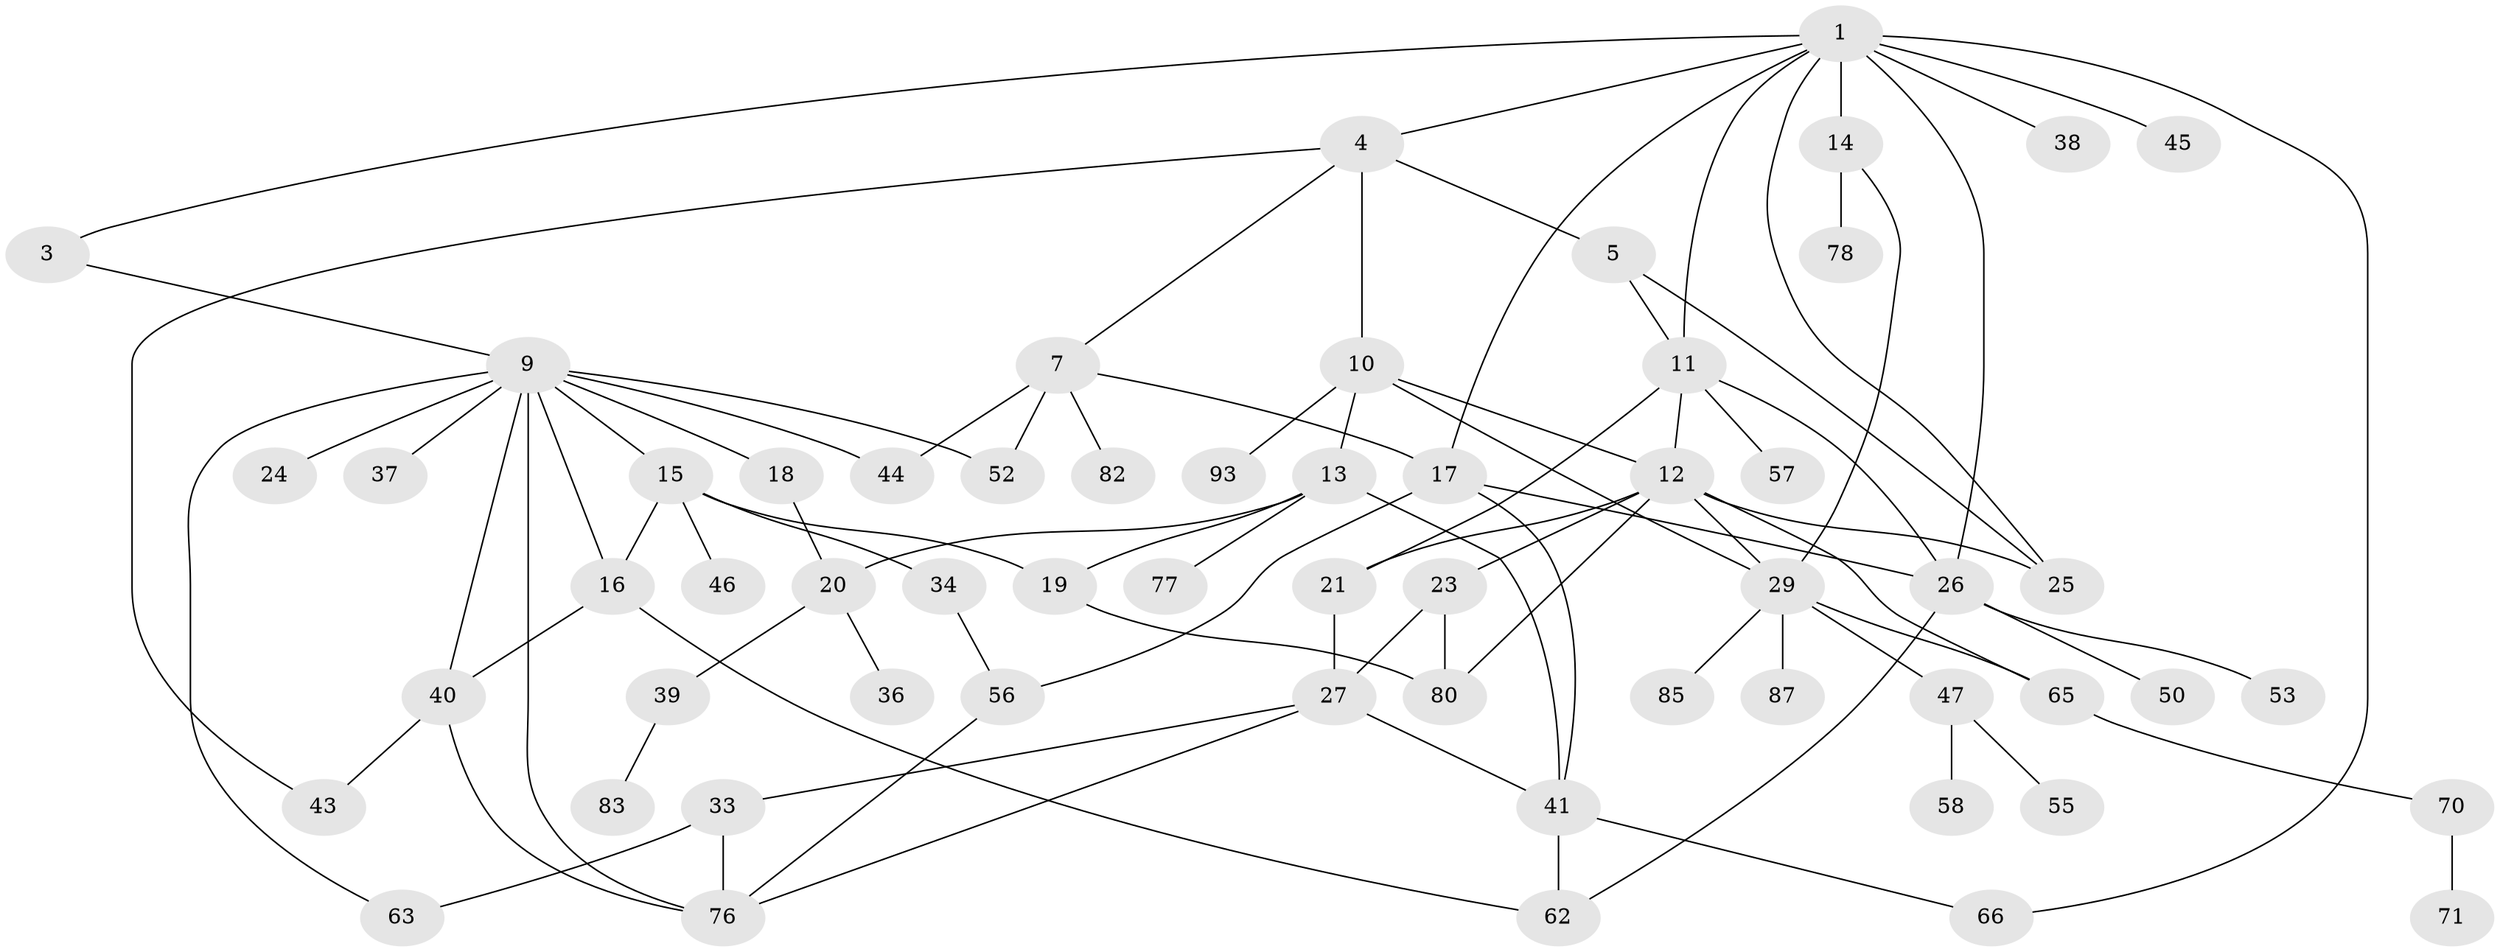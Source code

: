 // original degree distribution, {3: 0.24210526315789474, 10: 0.010526315789473684, 2: 0.2631578947368421, 4: 0.09473684210526316, 8: 0.010526315789473684, 5: 0.07368421052631578, 7: 0.010526315789473684, 6: 0.031578947368421054, 1: 0.2631578947368421}
// Generated by graph-tools (version 1.1) at 2025/41/03/06/25 10:41:27]
// undirected, 59 vertices, 90 edges
graph export_dot {
graph [start="1"]
  node [color=gray90,style=filled];
  1 [super="+2"];
  3;
  4 [super="+6"];
  5 [super="+49"];
  7 [super="+8"];
  9 [super="+28"];
  10 [super="+61"];
  11 [super="+35"];
  12 [super="+31"];
  13 [super="+54"];
  14 [super="+22"];
  15 [super="+51"];
  16 [super="+89"];
  17 [super="+73"];
  18 [super="+42"];
  19 [super="+88"];
  20 [super="+81"];
  21;
  23 [super="+79"];
  24;
  25 [super="+74"];
  26 [super="+30"];
  27 [super="+32"];
  29 [super="+69"];
  33;
  34 [super="+67"];
  36;
  37;
  38 [super="+72"];
  39;
  40 [super="+60"];
  41 [super="+59"];
  43;
  44 [super="+68"];
  45;
  46;
  47 [super="+48"];
  50;
  52;
  53 [super="+64"];
  55;
  56 [super="+90"];
  57;
  58;
  62 [super="+94"];
  63 [super="+91"];
  65 [super="+75"];
  66;
  70 [super="+86"];
  71;
  76 [super="+92"];
  77;
  78;
  80 [super="+84"];
  82;
  83 [super="+95"];
  85;
  87;
  93;
  1 -- 38;
  1 -- 66;
  1 -- 3;
  1 -- 4;
  1 -- 11;
  1 -- 45;
  1 -- 14 [weight=2];
  1 -- 17;
  1 -- 26;
  1 -- 25;
  3 -- 9;
  4 -- 5;
  4 -- 10;
  4 -- 43;
  4 -- 7;
  5 -- 11;
  5 -- 25;
  7 -- 52;
  7 -- 17;
  7 -- 82;
  7 -- 44 [weight=2];
  9 -- 15;
  9 -- 16;
  9 -- 18;
  9 -- 24;
  9 -- 37;
  9 -- 40;
  9 -- 52;
  9 -- 44;
  9 -- 63;
  9 -- 76;
  10 -- 12;
  10 -- 13;
  10 -- 29;
  10 -- 93;
  11 -- 26;
  11 -- 57;
  11 -- 12;
  11 -- 21;
  12 -- 21;
  12 -- 23;
  12 -- 25;
  12 -- 29;
  12 -- 80;
  12 -- 65;
  13 -- 20;
  13 -- 41;
  13 -- 77;
  13 -- 19;
  14 -- 78;
  14 -- 29;
  15 -- 19;
  15 -- 34;
  15 -- 46;
  15 -- 16;
  16 -- 40;
  16 -- 62;
  17 -- 56;
  17 -- 26;
  17 -- 41;
  18 -- 20;
  19 -- 80;
  20 -- 36;
  20 -- 39;
  21 -- 27;
  23 -- 80;
  23 -- 27;
  26 -- 50;
  26 -- 53;
  26 -- 62;
  27 -- 41;
  27 -- 76;
  27 -- 33;
  29 -- 47;
  29 -- 85;
  29 -- 87;
  29 -- 65 [weight=2];
  33 -- 76;
  33 -- 63;
  34 -- 56;
  39 -- 83;
  40 -- 43;
  40 -- 76;
  41 -- 62;
  41 -- 66;
  47 -- 58;
  47 -- 55;
  56 -- 76;
  65 -- 70;
  70 -- 71;
}
